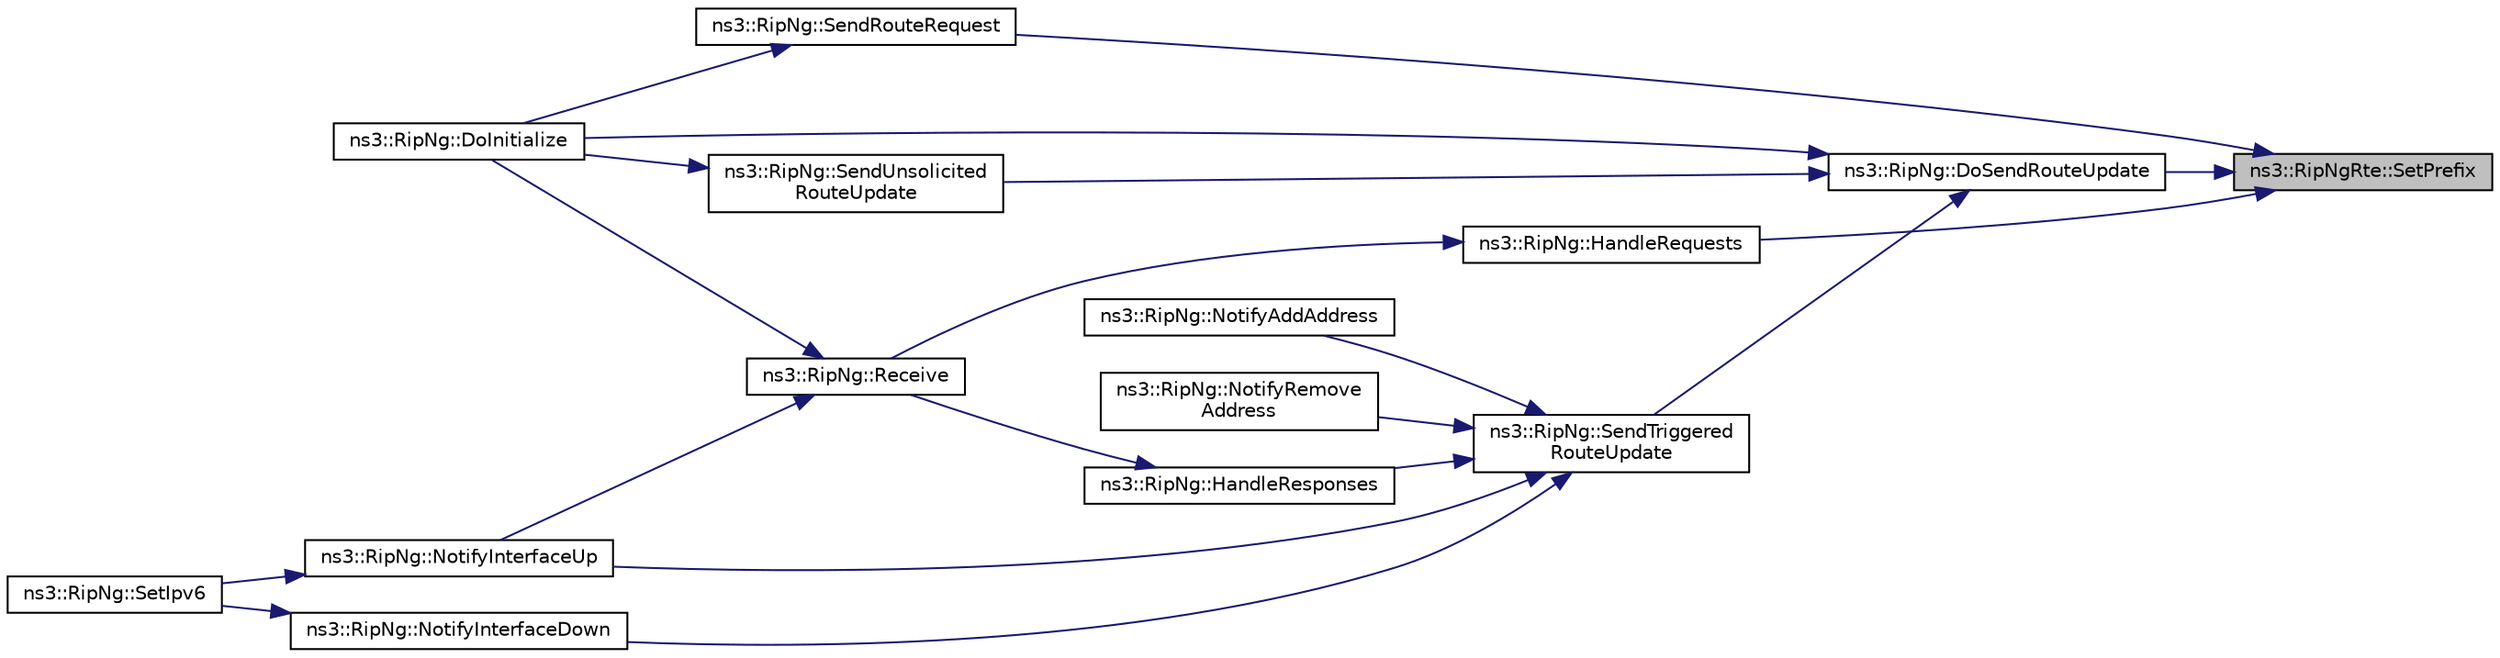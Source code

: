 digraph "ns3::RipNgRte::SetPrefix"
{
 // LATEX_PDF_SIZE
  edge [fontname="Helvetica",fontsize="10",labelfontname="Helvetica",labelfontsize="10"];
  node [fontname="Helvetica",fontsize="10",shape=record];
  rankdir="RL";
  Node1 [label="ns3::RipNgRte::SetPrefix",height=0.2,width=0.4,color="black", fillcolor="grey75", style="filled", fontcolor="black",tooltip="Set the prefix."];
  Node1 -> Node2 [dir="back",color="midnightblue",fontsize="10",style="solid",fontname="Helvetica"];
  Node2 [label="ns3::RipNg::DoSendRouteUpdate",height=0.2,width=0.4,color="black", fillcolor="white", style="filled",URL="$classns3_1_1_rip_ng.html#a110005349bf811e1b0f6af182298be15",tooltip="Send Routing Updates on all interfaces."];
  Node2 -> Node3 [dir="back",color="midnightblue",fontsize="10",style="solid",fontname="Helvetica"];
  Node3 [label="ns3::RipNg::DoInitialize",height=0.2,width=0.4,color="black", fillcolor="white", style="filled",URL="$classns3_1_1_rip_ng.html#a81a7056d4a1d1afc266181406f5dbf64",tooltip="Start protocol operation."];
  Node2 -> Node4 [dir="back",color="midnightblue",fontsize="10",style="solid",fontname="Helvetica"];
  Node4 [label="ns3::RipNg::SendTriggered\lRouteUpdate",height=0.2,width=0.4,color="black", fillcolor="white", style="filled",URL="$classns3_1_1_rip_ng.html#ad7a8e445116b3dd8cdd1d50366787c66",tooltip="Send Triggered Routing Updates on all interfaces."];
  Node4 -> Node5 [dir="back",color="midnightblue",fontsize="10",style="solid",fontname="Helvetica"];
  Node5 [label="ns3::RipNg::HandleResponses",height=0.2,width=0.4,color="black", fillcolor="white", style="filled",URL="$classns3_1_1_rip_ng.html#ade057ef030dc8cd6479949e35315ed7b",tooltip="Handle RIPng responses."];
  Node5 -> Node6 [dir="back",color="midnightblue",fontsize="10",style="solid",fontname="Helvetica"];
  Node6 [label="ns3::RipNg::Receive",height=0.2,width=0.4,color="black", fillcolor="white", style="filled",URL="$classns3_1_1_rip_ng.html#ae8891520b5ae87abed2e2a15d50ba4d8",tooltip="Receive RIPng packets."];
  Node6 -> Node3 [dir="back",color="midnightblue",fontsize="10",style="solid",fontname="Helvetica"];
  Node6 -> Node7 [dir="back",color="midnightblue",fontsize="10",style="solid",fontname="Helvetica"];
  Node7 [label="ns3::RipNg::NotifyInterfaceUp",height=0.2,width=0.4,color="black", fillcolor="white", style="filled",URL="$classns3_1_1_rip_ng.html#a588e191ae91316e498a8e5c84a9c77fb",tooltip="Notify when specified interface goes UP."];
  Node7 -> Node8 [dir="back",color="midnightblue",fontsize="10",style="solid",fontname="Helvetica"];
  Node8 [label="ns3::RipNg::SetIpv6",height=0.2,width=0.4,color="black", fillcolor="white", style="filled",URL="$classns3_1_1_rip_ng.html#acd8e0a2b2453a28ecd4154729e45d324",tooltip="Typically, invoked directly or indirectly from ns3::Ipv6::SetRoutingProtocol."];
  Node4 -> Node9 [dir="back",color="midnightblue",fontsize="10",style="solid",fontname="Helvetica"];
  Node9 [label="ns3::RipNg::NotifyAddAddress",height=0.2,width=0.4,color="black", fillcolor="white", style="filled",URL="$classns3_1_1_rip_ng.html#a9d6ffbffc76b029e5dfc9f394549d670",tooltip="Notify when specified interface add an address."];
  Node4 -> Node10 [dir="back",color="midnightblue",fontsize="10",style="solid",fontname="Helvetica"];
  Node10 [label="ns3::RipNg::NotifyInterfaceDown",height=0.2,width=0.4,color="black", fillcolor="white", style="filled",URL="$classns3_1_1_rip_ng.html#a2031124814e8d817d0a40dddb7327a1b",tooltip="Notify when specified interface goes DOWN."];
  Node10 -> Node8 [dir="back",color="midnightblue",fontsize="10",style="solid",fontname="Helvetica"];
  Node4 -> Node7 [dir="back",color="midnightblue",fontsize="10",style="solid",fontname="Helvetica"];
  Node4 -> Node11 [dir="back",color="midnightblue",fontsize="10",style="solid",fontname="Helvetica"];
  Node11 [label="ns3::RipNg::NotifyRemove\lAddress",height=0.2,width=0.4,color="black", fillcolor="white", style="filled",URL="$classns3_1_1_rip_ng.html#a0658ff312aa09265ddc9ad8718789f0a",tooltip="Notify when specified interface add an address."];
  Node2 -> Node12 [dir="back",color="midnightblue",fontsize="10",style="solid",fontname="Helvetica"];
  Node12 [label="ns3::RipNg::SendUnsolicited\lRouteUpdate",height=0.2,width=0.4,color="black", fillcolor="white", style="filled",URL="$classns3_1_1_rip_ng.html#af4dc944e60808380f6c5af16bf867fdc",tooltip="Send Unsolicited Routing Updates on all interfaces."];
  Node12 -> Node3 [dir="back",color="midnightblue",fontsize="10",style="solid",fontname="Helvetica"];
  Node1 -> Node13 [dir="back",color="midnightblue",fontsize="10",style="solid",fontname="Helvetica"];
  Node13 [label="ns3::RipNg::HandleRequests",height=0.2,width=0.4,color="black", fillcolor="white", style="filled",URL="$classns3_1_1_rip_ng.html#adb06ee7b823c0d7ae5b45b637c1ffd19",tooltip="Handle RIPng requests."];
  Node13 -> Node6 [dir="back",color="midnightblue",fontsize="10",style="solid",fontname="Helvetica"];
  Node1 -> Node14 [dir="back",color="midnightblue",fontsize="10",style="solid",fontname="Helvetica"];
  Node14 [label="ns3::RipNg::SendRouteRequest",height=0.2,width=0.4,color="black", fillcolor="white", style="filled",URL="$classns3_1_1_rip_ng.html#aa97c9ec93505c548bbf85ef18c532147",tooltip="Send Routing Request on all interfaces."];
  Node14 -> Node3 [dir="back",color="midnightblue",fontsize="10",style="solid",fontname="Helvetica"];
}
